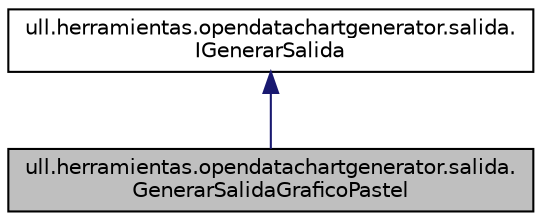 digraph "ull.herramientas.opendatachartgenerator.salida.GenerarSalidaGraficoPastel"
{
  edge [fontname="Helvetica",fontsize="10",labelfontname="Helvetica",labelfontsize="10"];
  node [fontname="Helvetica",fontsize="10",shape=record];
  Node2 [label="ull.herramientas.opendatachartgenerator.salida.\lGenerarSalidaGraficoPastel",height=0.2,width=0.4,color="black", fillcolor="grey75", style="filled", fontcolor="black"];
  Node3 -> Node2 [dir="back",color="midnightblue",fontsize="10",style="solid"];
  Node3 [label="ull.herramientas.opendatachartgenerator.salida.\lIGenerarSalida",height=0.2,width=0.4,color="black", fillcolor="white", style="filled",URL="$interfaceull_1_1herramientas_1_1opendatachartgenerator_1_1salida_1_1_i_generar_salida.html",tooltip="interfaz para generar las salidas "];
}
